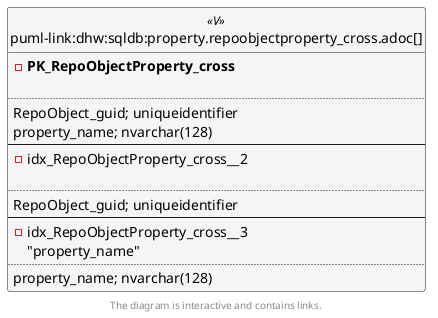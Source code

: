@startuml
left to right direction
'top to bottom direction
hide circle
'avoide "." issues:
set namespaceSeparator none


skinparam class {
  BackgroundColor White
  BackgroundColor<<FN>> Yellow
  BackgroundColor<<FS>> Yellow
  BackgroundColor<<FT>> LightGray
  BackgroundColor<<IF>> Yellow
  BackgroundColor<<IS>> Yellow
  BackgroundColor<<P>> Aqua
  BackgroundColor<<PC>> Aqua
  BackgroundColor<<SN>> Yellow
  BackgroundColor<<SO>> SlateBlue
  BackgroundColor<<TF>> LightGray
  BackgroundColor<<TR>> Tomato
  BackgroundColor<<U>> White
  BackgroundColor<<V>> WhiteSmoke
  BackgroundColor<<X>> Aqua
  BackgroundColor<<external>> AliceBlue
}


entity "puml-link:dhw:sqldb:property.repoobjectproperty_cross.adoc[]" as property.RepoObjectProperty_cross << V >> {
- **PK_RepoObjectProperty_cross**

..
RepoObject_guid; uniqueidentifier
property_name; nvarchar(128)
--
- idx_RepoObjectProperty_cross__2

..
RepoObject_guid; uniqueidentifier
--
- idx_RepoObjectProperty_cross__3
"property_name"
..
property_name; nvarchar(128)
}

footer The diagram is interactive and contains links.
@enduml

